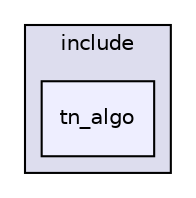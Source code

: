 digraph "include/tn_algo" {
  compound=true
  node [ fontsize="10", fontname="Helvetica"];
  edge [ labelfontsize="10", labelfontname="Helvetica"];
  subgraph clusterdir_d44c64559bbebec7f509842c48db8b23 {
    graph [ bgcolor="#ddddee", pencolor="black", label="include" fontname="Helvetica", fontsize="10", URL="dir_d44c64559bbebec7f509842c48db8b23.html"]
  dir_b7606af6f25113c35319dac0b1b6f86b [shape=box, label="tn_algo", style="filled", fillcolor="#eeeeff", pencolor="black", URL="dir_b7606af6f25113c35319dac0b1b6f86b.html"];
  }
}
